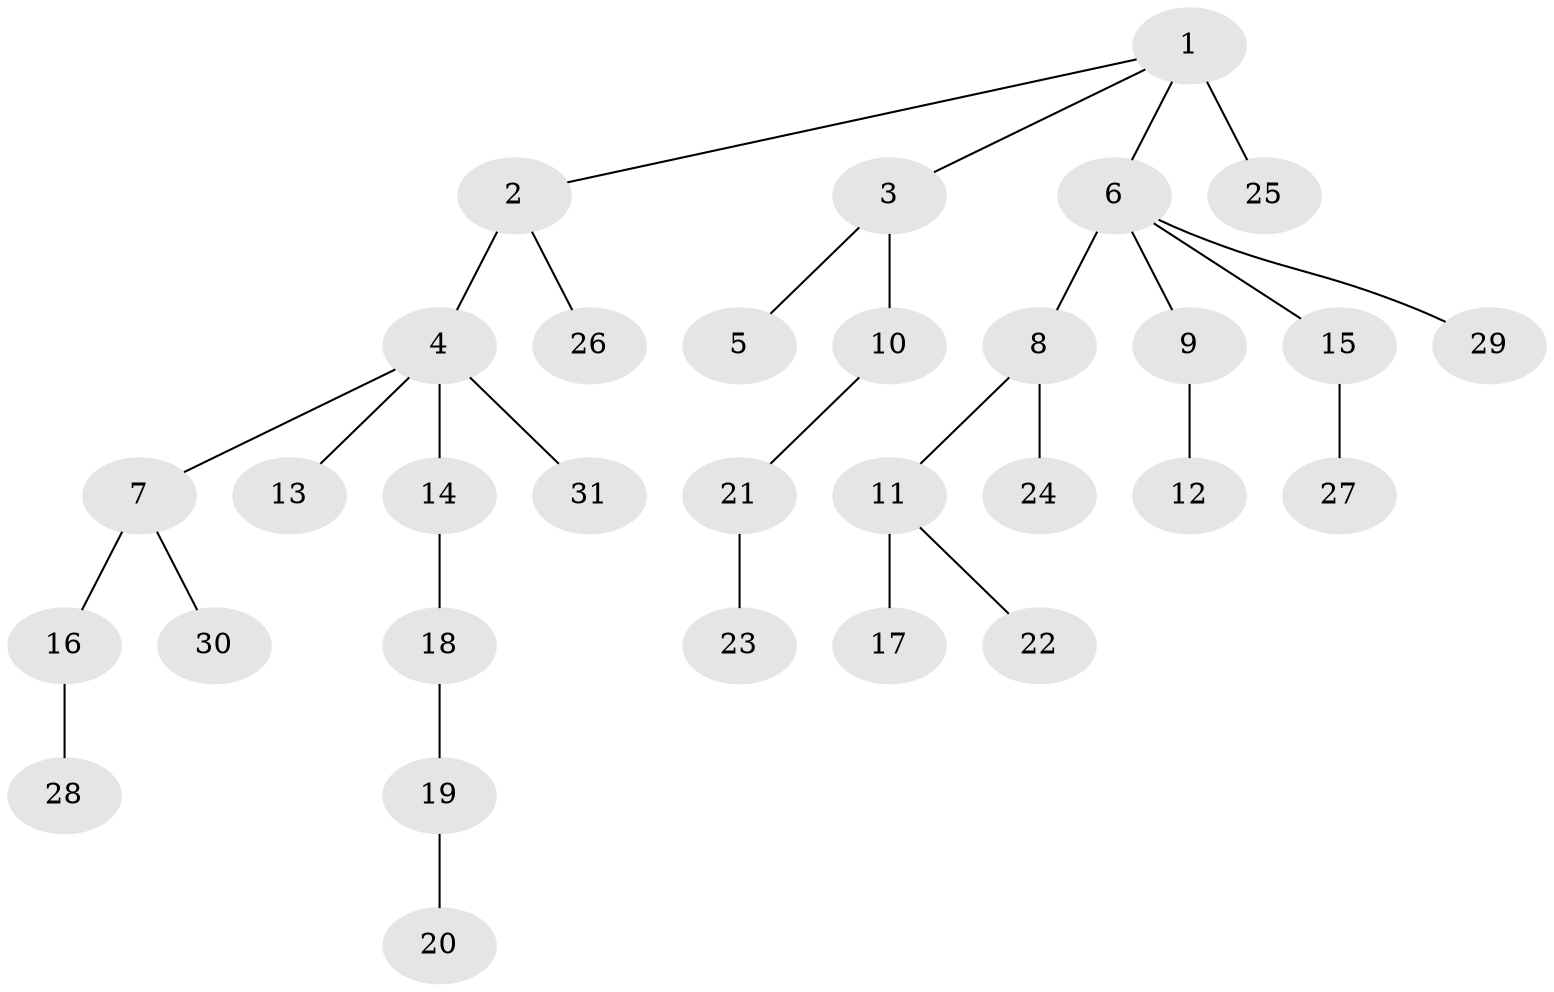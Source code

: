 // original degree distribution, {7: 0.016129032258064516, 1: 0.532258064516129, 5: 0.04838709677419355, 6: 0.03225806451612903, 2: 0.25806451612903225, 4: 0.03225806451612903, 3: 0.08064516129032258}
// Generated by graph-tools (version 1.1) at 2025/36/03/09/25 02:36:48]
// undirected, 31 vertices, 30 edges
graph export_dot {
graph [start="1"]
  node [color=gray90,style=filled];
  1;
  2;
  3;
  4;
  5;
  6;
  7;
  8;
  9;
  10;
  11;
  12;
  13;
  14;
  15;
  16;
  17;
  18;
  19;
  20;
  21;
  22;
  23;
  24;
  25;
  26;
  27;
  28;
  29;
  30;
  31;
  1 -- 2 [weight=1.0];
  1 -- 3 [weight=1.0];
  1 -- 6 [weight=1.0];
  1 -- 25 [weight=3.0];
  2 -- 4 [weight=2.0];
  2 -- 26 [weight=1.0];
  3 -- 5 [weight=1.0];
  3 -- 10 [weight=3.0];
  4 -- 7 [weight=1.0];
  4 -- 13 [weight=1.0];
  4 -- 14 [weight=1.0];
  4 -- 31 [weight=1.0];
  6 -- 8 [weight=1.0];
  6 -- 9 [weight=1.0];
  6 -- 15 [weight=1.0];
  6 -- 29 [weight=1.0];
  7 -- 16 [weight=1.0];
  7 -- 30 [weight=1.0];
  8 -- 11 [weight=2.0];
  8 -- 24 [weight=1.0];
  9 -- 12 [weight=2.0];
  10 -- 21 [weight=1.0];
  11 -- 17 [weight=1.0];
  11 -- 22 [weight=1.0];
  14 -- 18 [weight=1.0];
  15 -- 27 [weight=1.0];
  16 -- 28 [weight=1.0];
  18 -- 19 [weight=1.0];
  19 -- 20 [weight=1.0];
  21 -- 23 [weight=1.0];
}
